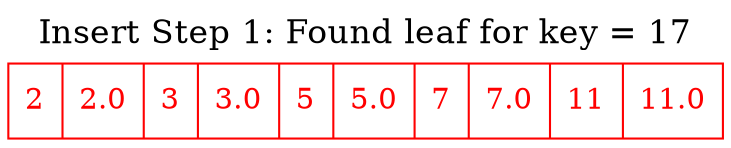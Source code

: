 digraph BPlusTree {
    node [shape=record];
    label = "Insert Step 1: Found leaf for key = 17";
    labelloc = "top";
    fontsize = 16;
    Leaf0 [label="<f0> 2 | 2.0 | <f1> 3 | 3.0 | <f2> 5 | 5.0 | <f3> 7 | 7.0 | <f4> 11 | 11.0", color=red, fontcolor=red];
}

